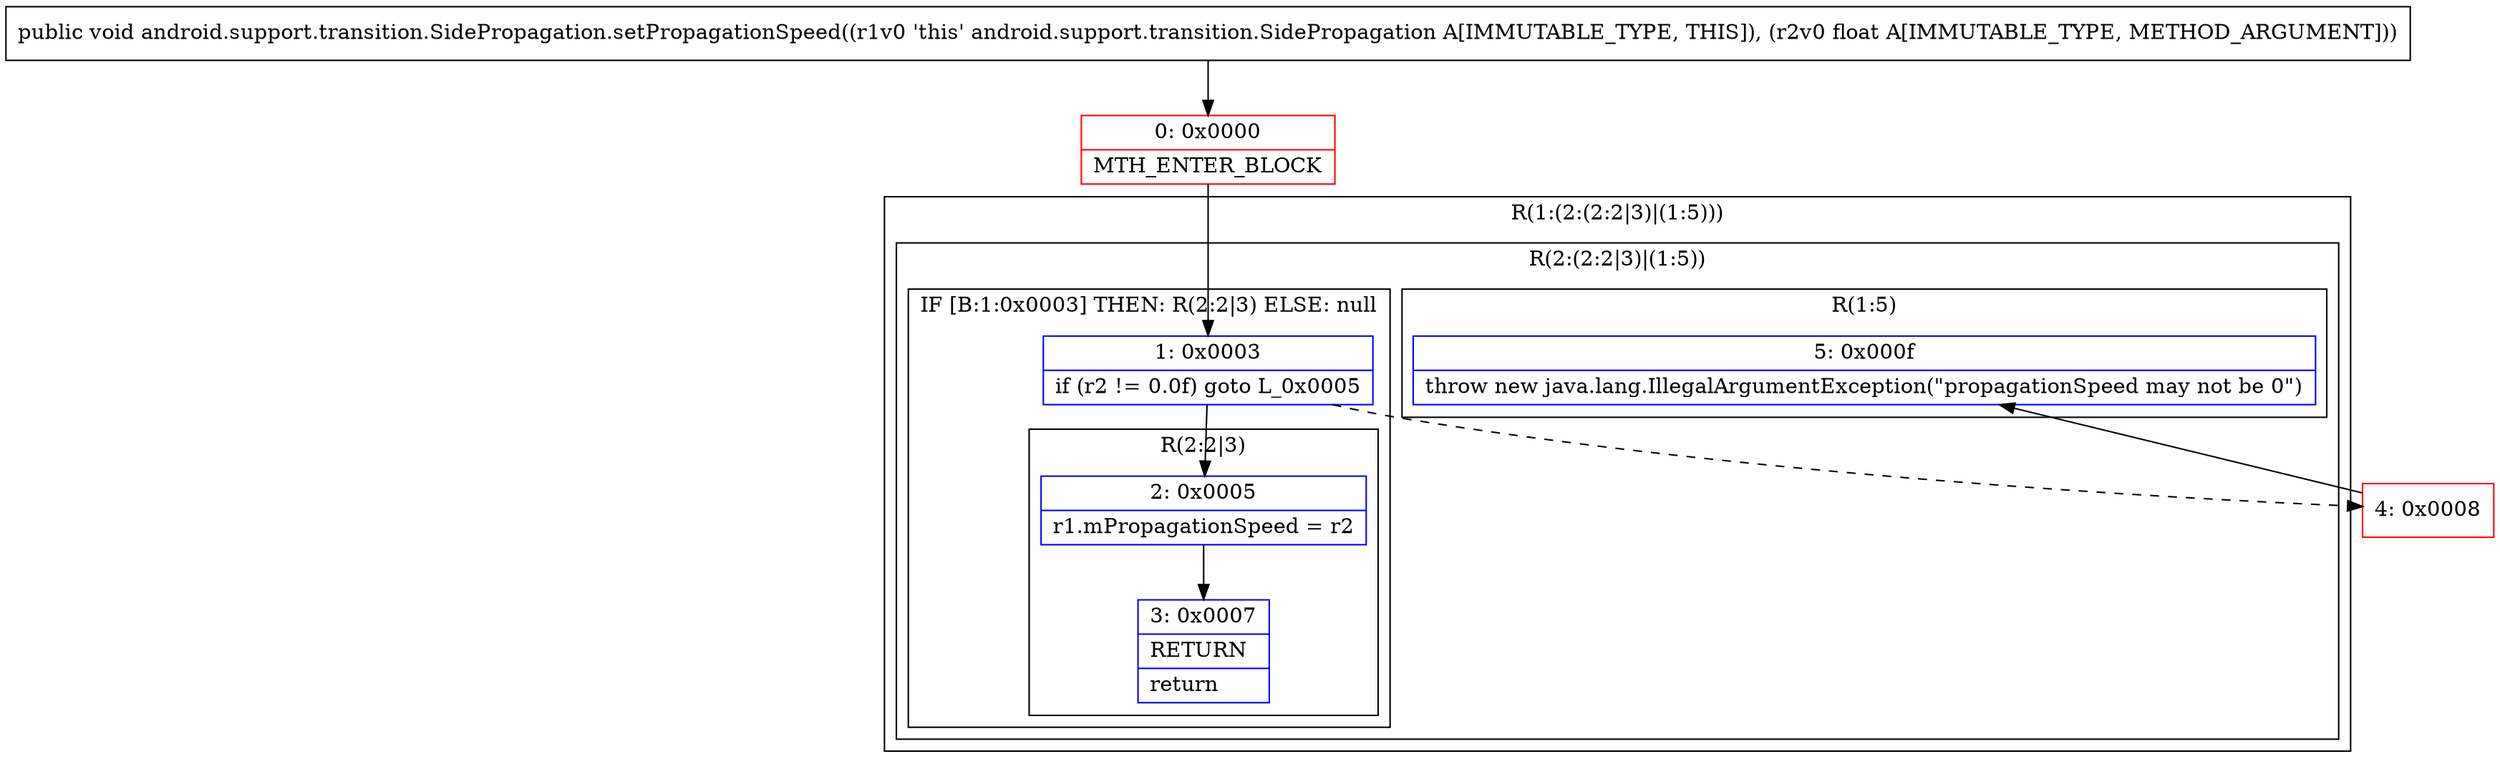 digraph "CFG forandroid.support.transition.SidePropagation.setPropagationSpeed(F)V" {
subgraph cluster_Region_820540116 {
label = "R(1:(2:(2:2|3)|(1:5)))";
node [shape=record,color=blue];
subgraph cluster_Region_2056622265 {
label = "R(2:(2:2|3)|(1:5))";
node [shape=record,color=blue];
subgraph cluster_IfRegion_723335472 {
label = "IF [B:1:0x0003] THEN: R(2:2|3) ELSE: null";
node [shape=record,color=blue];
Node_1 [shape=record,label="{1\:\ 0x0003|if (r2 != 0.0f) goto L_0x0005\l}"];
subgraph cluster_Region_93510944 {
label = "R(2:2|3)";
node [shape=record,color=blue];
Node_2 [shape=record,label="{2\:\ 0x0005|r1.mPropagationSpeed = r2\l}"];
Node_3 [shape=record,label="{3\:\ 0x0007|RETURN\l|return\l}"];
}
}
subgraph cluster_Region_1990160788 {
label = "R(1:5)";
node [shape=record,color=blue];
Node_5 [shape=record,label="{5\:\ 0x000f|throw new java.lang.IllegalArgumentException(\"propagationSpeed may not be 0\")\l}"];
}
}
}
Node_0 [shape=record,color=red,label="{0\:\ 0x0000|MTH_ENTER_BLOCK\l}"];
Node_4 [shape=record,color=red,label="{4\:\ 0x0008}"];
MethodNode[shape=record,label="{public void android.support.transition.SidePropagation.setPropagationSpeed((r1v0 'this' android.support.transition.SidePropagation A[IMMUTABLE_TYPE, THIS]), (r2v0 float A[IMMUTABLE_TYPE, METHOD_ARGUMENT])) }"];
MethodNode -> Node_0;
Node_1 -> Node_2;
Node_1 -> Node_4[style=dashed];
Node_2 -> Node_3;
Node_0 -> Node_1;
Node_4 -> Node_5;
}

